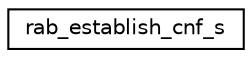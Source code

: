 digraph "Graphical Class Hierarchy"
{
 // LATEX_PDF_SIZE
  edge [fontname="Helvetica",fontsize="10",labelfontname="Helvetica",labelfontsize="10"];
  node [fontname="Helvetica",fontsize="10",shape=record];
  rankdir="LR";
  Node0 [label="rab_establish_cnf_s",height=0.2,width=0.4,color="black", fillcolor="white", style="filled",URL="$structrab__establish__cnf__s.html",tooltip=" "];
}
